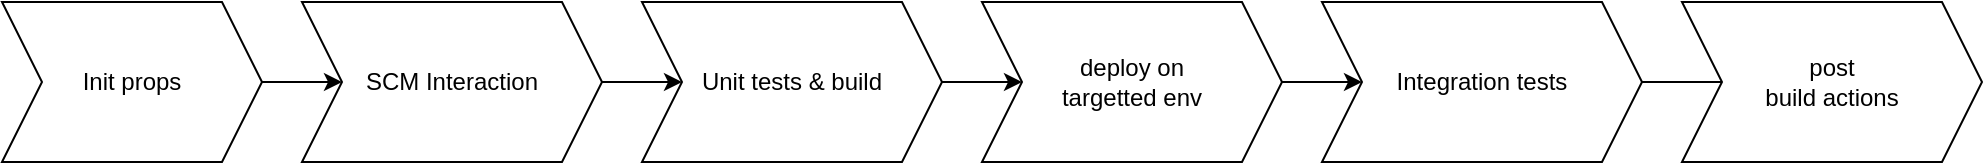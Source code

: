 <mxfile version="13.1.2" type="github">
  <diagram id="UteESkg8PsY_XmZYqFVY" name="Page-1">
    <mxGraphModel dx="1422" dy="762" grid="1" gridSize="10" guides="1" tooltips="1" connect="1" arrows="1" fold="1" page="1" pageScale="1" pageWidth="1169" pageHeight="827" math="0" shadow="0">
      <root>
        <mxCell id="0" />
        <mxCell id="1" parent="0" />
        <mxCell id="wmOgwJelC3KoBMGndn4P-7" value="" style="edgeStyle=orthogonalEdgeStyle;rounded=0;orthogonalLoop=1;jettySize=auto;html=1;" edge="1" parent="1" source="wmOgwJelC3KoBMGndn4P-1" target="wmOgwJelC3KoBMGndn4P-2">
          <mxGeometry relative="1" as="geometry" />
        </mxCell>
        <mxCell id="wmOgwJelC3KoBMGndn4P-1" value="Init props" style="shape=step;perimeter=stepPerimeter;whiteSpace=wrap;html=1;fixedSize=1;" vertex="1" parent="1">
          <mxGeometry x="80" y="80" width="130" height="80" as="geometry" />
        </mxCell>
        <mxCell id="wmOgwJelC3KoBMGndn4P-8" value="" style="edgeStyle=orthogonalEdgeStyle;rounded=0;orthogonalLoop=1;jettySize=auto;html=1;" edge="1" parent="1" source="wmOgwJelC3KoBMGndn4P-2" target="wmOgwJelC3KoBMGndn4P-3">
          <mxGeometry relative="1" as="geometry" />
        </mxCell>
        <mxCell id="wmOgwJelC3KoBMGndn4P-2" value="SCM Interaction" style="shape=step;perimeter=stepPerimeter;whiteSpace=wrap;html=1;fixedSize=1;" vertex="1" parent="1">
          <mxGeometry x="230" y="80" width="150" height="80" as="geometry" />
        </mxCell>
        <mxCell id="wmOgwJelC3KoBMGndn4P-9" value="" style="edgeStyle=orthogonalEdgeStyle;rounded=0;orthogonalLoop=1;jettySize=auto;html=1;" edge="1" parent="1" source="wmOgwJelC3KoBMGndn4P-3" target="wmOgwJelC3KoBMGndn4P-4">
          <mxGeometry relative="1" as="geometry" />
        </mxCell>
        <mxCell id="wmOgwJelC3KoBMGndn4P-3" value="Unit tests &amp;amp; build" style="shape=step;perimeter=stepPerimeter;whiteSpace=wrap;html=1;fixedSize=1;" vertex="1" parent="1">
          <mxGeometry x="400" y="80" width="150" height="80" as="geometry" />
        </mxCell>
        <mxCell id="wmOgwJelC3KoBMGndn4P-10" value="" style="edgeStyle=orthogonalEdgeStyle;rounded=0;orthogonalLoop=1;jettySize=auto;html=1;" edge="1" parent="1" source="wmOgwJelC3KoBMGndn4P-4" target="wmOgwJelC3KoBMGndn4P-5">
          <mxGeometry relative="1" as="geometry" />
        </mxCell>
        <mxCell id="wmOgwJelC3KoBMGndn4P-4" value="deploy on &lt;br&gt;targetted env" style="shape=step;perimeter=stepPerimeter;whiteSpace=wrap;html=1;fixedSize=1;" vertex="1" parent="1">
          <mxGeometry x="570" y="80" width="150" height="80" as="geometry" />
        </mxCell>
        <mxCell id="wmOgwJelC3KoBMGndn4P-11" value="" style="edgeStyle=orthogonalEdgeStyle;rounded=0;orthogonalLoop=1;jettySize=auto;html=1;" edge="1" parent="1" source="wmOgwJelC3KoBMGndn4P-5">
          <mxGeometry relative="1" as="geometry">
            <mxPoint x="960" y="120" as="targetPoint" />
          </mxGeometry>
        </mxCell>
        <mxCell id="wmOgwJelC3KoBMGndn4P-5" value="Integration tests" style="shape=step;perimeter=stepPerimeter;whiteSpace=wrap;html=1;fixedSize=1;" vertex="1" parent="1">
          <mxGeometry x="740" y="80" width="160" height="80" as="geometry" />
        </mxCell>
        <mxCell id="wmOgwJelC3KoBMGndn4P-6" value="post &lt;br&gt;build actions" style="shape=step;perimeter=stepPerimeter;whiteSpace=wrap;html=1;fixedSize=1;" vertex="1" parent="1">
          <mxGeometry x="920" y="80" width="150" height="80" as="geometry" />
        </mxCell>
      </root>
    </mxGraphModel>
  </diagram>
</mxfile>
